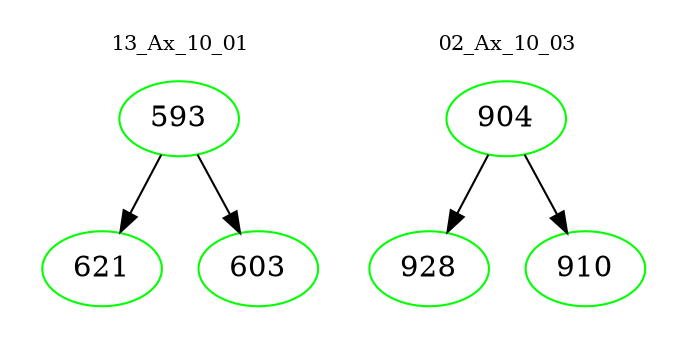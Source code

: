 digraph{
subgraph cluster_0 {
color = white
label = "13_Ax_10_01";
fontsize=10;
T0_593 [label="593", color="green"]
T0_593 -> T0_621 [color="black"]
T0_621 [label="621", color="green"]
T0_593 -> T0_603 [color="black"]
T0_603 [label="603", color="green"]
}
subgraph cluster_1 {
color = white
label = "02_Ax_10_03";
fontsize=10;
T1_904 [label="904", color="green"]
T1_904 -> T1_928 [color="black"]
T1_928 [label="928", color="green"]
T1_904 -> T1_910 [color="black"]
T1_910 [label="910", color="green"]
}
}
